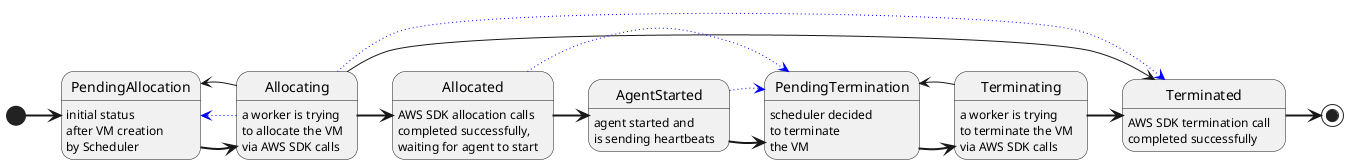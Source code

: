 @startuml
[*] -[bold]> PendingAllocation
PendingAllocation : initial status
PendingAllocation : after VM creation
PendingAllocation : by Scheduler
PendingAllocation -[bold]down> Allocating
Allocating: a worker is trying\nto allocate the VM\nvia AWS SDK calls
Allocating -[bold]> Allocated
Allocated: AWS SDK allocation calls\ncompleted successfully,\nwaiting for agent to start
Allocated -[bold]> AgentStarted
AgentStarted: agent started and\nis sending heartbeats
AgentStarted -[bold]> PendingTermination
AgentStarted -[dotted,#blue]> PendingTermination
PendingTermination -[bold]down> Terminating
Allocating -> Terminated
Allocating -[dotted,#blue]> Terminated
Allocating -[dotted,#blue]> PendingAllocation
Allocating -> PendingAllocation
Allocated -[dotted,#blue]> PendingTermination
PendingTermination: scheduler decided\nto terminate\nthe VM
Terminating: a worker is trying\nto terminate the VM\nvia AWS SDK calls
Terminating -[bold]> Terminated
Terminating -> PendingTermination
Terminated: AWS SDK termination call\ncompleted successfully
Terminated -[bold]> [*]
@enduml
